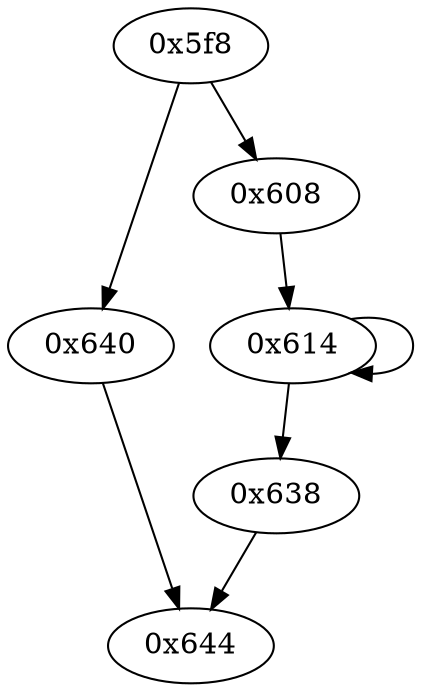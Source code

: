 digraph "" {
	"0x614"	 [opcode="[u'sub', u'cmp', u'mov', u'add', u'add', u'add', u'add', u'cmp', u'b']"];
	"0x614" -> "0x614";
	"0x638"	 [opcode="[u'sub', u'b']"];
	"0x614" -> "0x638";
	"0x644"	 [opcode="[u'ldr', u'add', u'bl', u'mov', u'pop']"];
	"0x640"	 [opcode="[u'mov']"];
	"0x640" -> "0x644";
	"0x608"	 [opcode="[u'mov', u'mov', u'mov']"];
	"0x608" -> "0x614";
	"0x638" -> "0x644";
	"0x5f8"	 [opcode="[u'push', u'mov', u'cmp', u'b']"];
	"0x5f8" -> "0x640";
	"0x5f8" -> "0x608";
}
